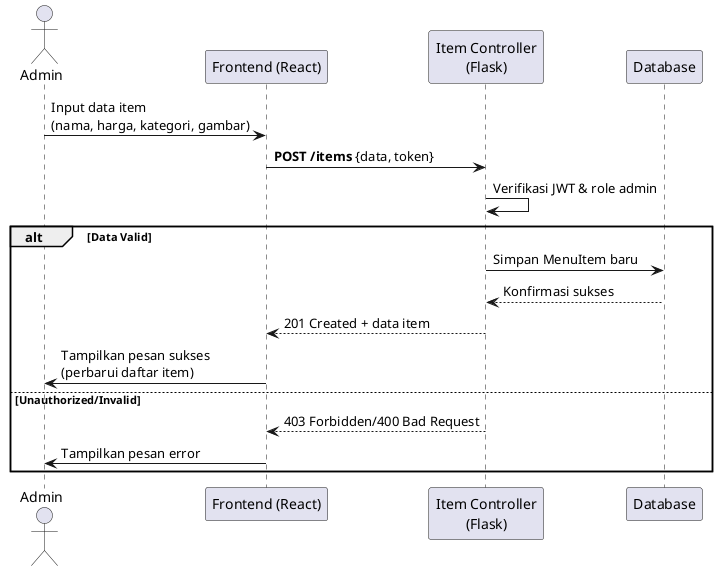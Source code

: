 @startuml Create Item Sequence Diagram

actor Admin as "Admin"
participant Frontend as "Frontend (React)"
participant ItemController as "Item Controller\n(Flask)"
participant Database as "Database"

Admin -> Frontend : Input data item\n(nama, harga, kategori, gambar)
Frontend -> ItemController : **POST /items** {data, token}
ItemController -> ItemController : Verifikasi JWT & role admin

alt Data Valid
    ItemController -> Database : Simpan MenuItem baru
    Database --> ItemController : Konfirmasi sukses
    ItemController --> Frontend : 201 Created + data item
    Frontend -> Admin : Tampilkan pesan sukses\n(perbarui daftar item)
else Unauthorized/Invalid
    ItemController --> Frontend : 403 Forbidden/400 Bad Request
    Frontend -> Admin : Tampilkan pesan error
end

@enduml